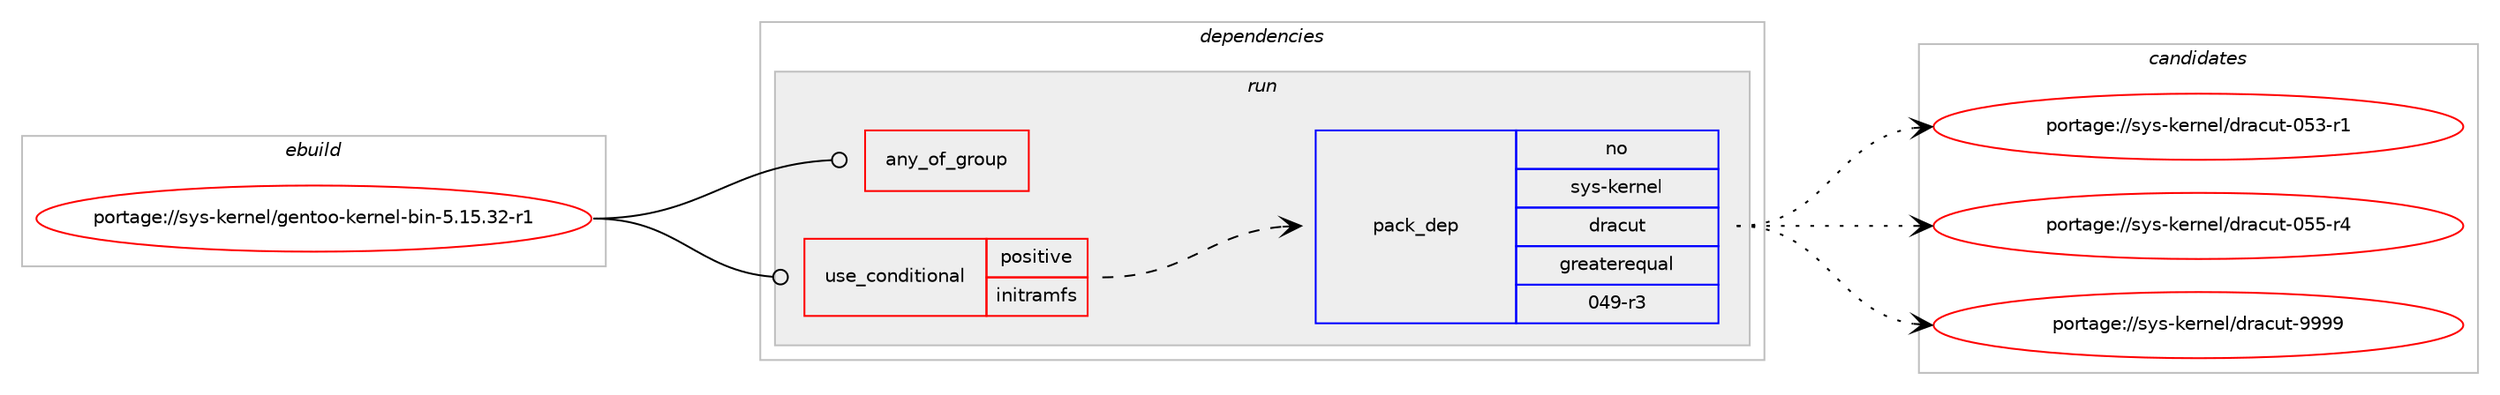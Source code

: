 digraph prolog {

# *************
# Graph options
# *************

newrank=true;
concentrate=true;
compound=true;
graph [rankdir=LR,fontname=Helvetica,fontsize=10,ranksep=1.5];#, ranksep=2.5, nodesep=0.2];
edge  [arrowhead=vee];
node  [fontname=Helvetica,fontsize=10];

# **********
# The ebuild
# **********

subgraph cluster_leftcol {
color=gray;
rank=same;
label=<<i>ebuild</i>>;
id [label="portage://sys-kernel/gentoo-kernel-bin-5.15.32-r1", color=red, width=4, href="../sys-kernel/gentoo-kernel-bin-5.15.32-r1.svg"];
}

# ****************
# The dependencies
# ****************

subgraph cluster_midcol {
color=gray;
label=<<i>dependencies</i>>;
subgraph cluster_compile {
fillcolor="#eeeeee";
style=filled;
label=<<i>compile</i>>;
}
subgraph cluster_compileandrun {
fillcolor="#eeeeee";
style=filled;
label=<<i>compile and run</i>>;
}
subgraph cluster_run {
fillcolor="#eeeeee";
style=filled;
label=<<i>run</i>>;
subgraph any5 {
dependency216 [label=<<TABLE BORDER="0" CELLBORDER="1" CELLSPACING="0" CELLPADDING="4"><TR><TD CELLPADDING="10">any_of_group</TD></TR></TABLE>>, shape=none, color=red];# *** BEGIN UNKNOWN DEPENDENCY TYPE (TODO) ***
# dependency216 -> package_dependency(portage://sys-kernel/gentoo-kernel-bin-5.15.32-r1,run,no,sys-kernel,installkernel-gentoo,none,[,,],[],[])
# *** END UNKNOWN DEPENDENCY TYPE (TODO) ***

# *** BEGIN UNKNOWN DEPENDENCY TYPE (TODO) ***
# dependency216 -> package_dependency(portage://sys-kernel/gentoo-kernel-bin-5.15.32-r1,run,no,sys-kernel,installkernel-systemd-boot,none,[,,],[],[])
# *** END UNKNOWN DEPENDENCY TYPE (TODO) ***

}
id:e -> dependency216:w [weight=20,style="solid",arrowhead="odot"];
subgraph cond118 {
dependency217 [label=<<TABLE BORDER="0" CELLBORDER="1" CELLSPACING="0" CELLPADDING="4"><TR><TD ROWSPAN="3" CELLPADDING="10">use_conditional</TD></TR><TR><TD>positive</TD></TR><TR><TD>initramfs</TD></TR></TABLE>>, shape=none, color=red];
subgraph pack95 {
dependency218 [label=<<TABLE BORDER="0" CELLBORDER="1" CELLSPACING="0" CELLPADDING="4" WIDTH="220"><TR><TD ROWSPAN="6" CELLPADDING="30">pack_dep</TD></TR><TR><TD WIDTH="110">no</TD></TR><TR><TD>sys-kernel</TD></TR><TR><TD>dracut</TD></TR><TR><TD>greaterequal</TD></TR><TR><TD>049-r3</TD></TR></TABLE>>, shape=none, color=blue];
}
dependency217:e -> dependency218:w [weight=20,style="dashed",arrowhead="vee"];
}
id:e -> dependency217:w [weight=20,style="solid",arrowhead="odot"];
# *** BEGIN UNKNOWN DEPENDENCY TYPE (TODO) ***
# id -> package_dependency(portage://sys-kernel/gentoo-kernel-bin-5.15.32-r1,run,no,virtual,libelf,none,[,,],[],[])
# *** END UNKNOWN DEPENDENCY TYPE (TODO) ***

# *** BEGIN UNKNOWN DEPENDENCY TYPE (TODO) ***
# id -> package_dependency(portage://sys-kernel/gentoo-kernel-bin-5.15.32-r1,run,weak,sys-kernel,gentoo-kernel,none,[,,],[slot(5.15.32)],[])
# *** END UNKNOWN DEPENDENCY TYPE (TODO) ***

}
}

# **************
# The candidates
# **************

subgraph cluster_choices {
rank=same;
color=gray;
label=<<i>candidates</i>>;

subgraph choice95 {
color=black;
nodesep=1;
choice11512111545107101114110101108471001149799117116454853514511449 [label="portage://sys-kernel/dracut-053-r1", color=red, width=4,href="../sys-kernel/dracut-053-r1.svg"];
choice11512111545107101114110101108471001149799117116454853534511452 [label="portage://sys-kernel/dracut-055-r4", color=red, width=4,href="../sys-kernel/dracut-055-r4.svg"];
choice115121115451071011141101011084710011497991171164557575757 [label="portage://sys-kernel/dracut-9999", color=red, width=4,href="../sys-kernel/dracut-9999.svg"];
dependency218:e -> choice11512111545107101114110101108471001149799117116454853514511449:w [style=dotted,weight="100"];
dependency218:e -> choice11512111545107101114110101108471001149799117116454853534511452:w [style=dotted,weight="100"];
dependency218:e -> choice115121115451071011141101011084710011497991171164557575757:w [style=dotted,weight="100"];
}
}

}

